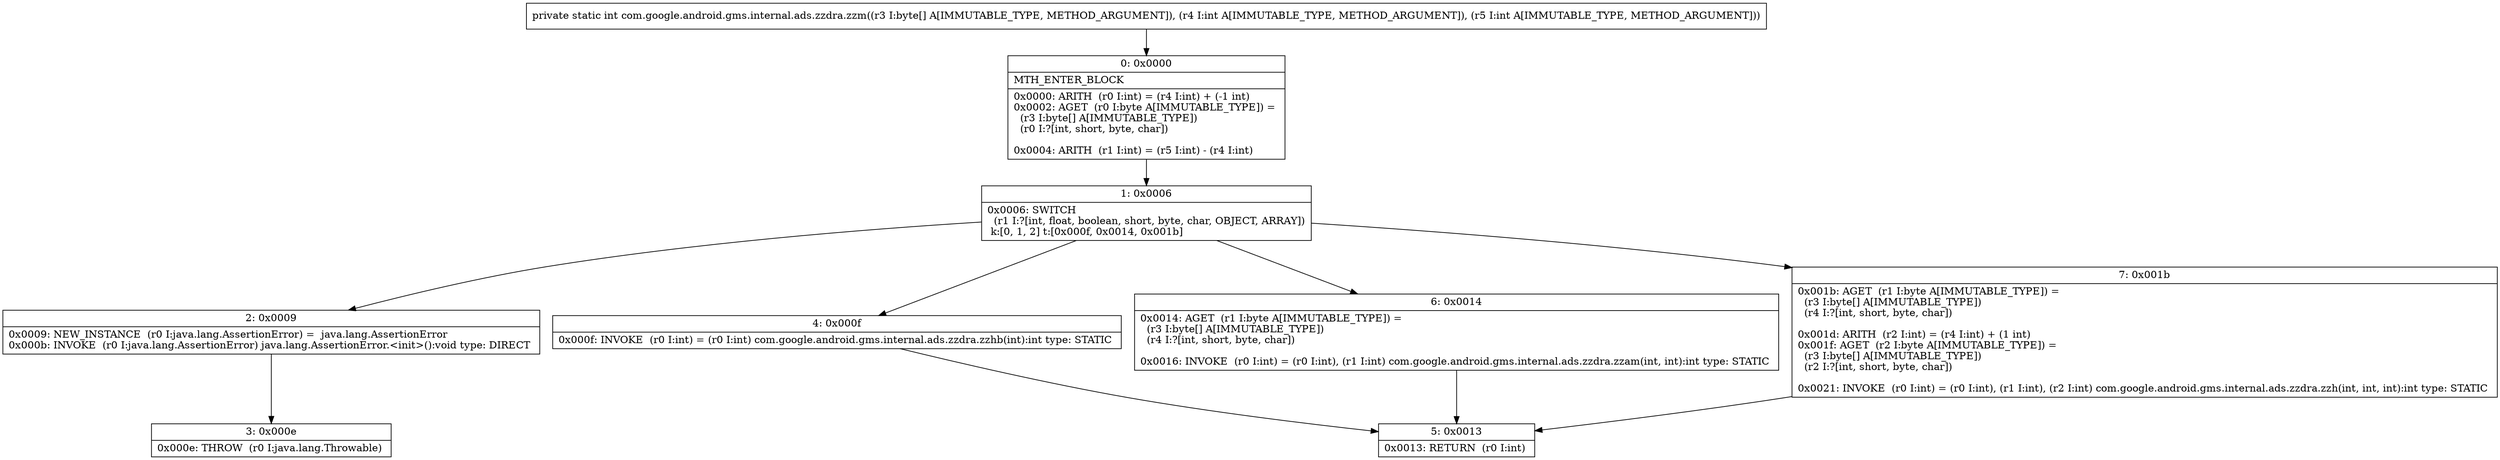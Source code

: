 digraph "CFG forcom.google.android.gms.internal.ads.zzdra.zzm([BII)I" {
Node_0 [shape=record,label="{0\:\ 0x0000|MTH_ENTER_BLOCK\l|0x0000: ARITH  (r0 I:int) = (r4 I:int) + (\-1 int) \l0x0002: AGET  (r0 I:byte A[IMMUTABLE_TYPE]) = \l  (r3 I:byte[] A[IMMUTABLE_TYPE])\l  (r0 I:?[int, short, byte, char])\l \l0x0004: ARITH  (r1 I:int) = (r5 I:int) \- (r4 I:int) \l}"];
Node_1 [shape=record,label="{1\:\ 0x0006|0x0006: SWITCH  \l  (r1 I:?[int, float, boolean, short, byte, char, OBJECT, ARRAY])\l k:[0, 1, 2] t:[0x000f, 0x0014, 0x001b] \l}"];
Node_2 [shape=record,label="{2\:\ 0x0009|0x0009: NEW_INSTANCE  (r0 I:java.lang.AssertionError) =  java.lang.AssertionError \l0x000b: INVOKE  (r0 I:java.lang.AssertionError) java.lang.AssertionError.\<init\>():void type: DIRECT \l}"];
Node_3 [shape=record,label="{3\:\ 0x000e|0x000e: THROW  (r0 I:java.lang.Throwable) \l}"];
Node_4 [shape=record,label="{4\:\ 0x000f|0x000f: INVOKE  (r0 I:int) = (r0 I:int) com.google.android.gms.internal.ads.zzdra.zzhb(int):int type: STATIC \l}"];
Node_5 [shape=record,label="{5\:\ 0x0013|0x0013: RETURN  (r0 I:int) \l}"];
Node_6 [shape=record,label="{6\:\ 0x0014|0x0014: AGET  (r1 I:byte A[IMMUTABLE_TYPE]) = \l  (r3 I:byte[] A[IMMUTABLE_TYPE])\l  (r4 I:?[int, short, byte, char])\l \l0x0016: INVOKE  (r0 I:int) = (r0 I:int), (r1 I:int) com.google.android.gms.internal.ads.zzdra.zzam(int, int):int type: STATIC \l}"];
Node_7 [shape=record,label="{7\:\ 0x001b|0x001b: AGET  (r1 I:byte A[IMMUTABLE_TYPE]) = \l  (r3 I:byte[] A[IMMUTABLE_TYPE])\l  (r4 I:?[int, short, byte, char])\l \l0x001d: ARITH  (r2 I:int) = (r4 I:int) + (1 int) \l0x001f: AGET  (r2 I:byte A[IMMUTABLE_TYPE]) = \l  (r3 I:byte[] A[IMMUTABLE_TYPE])\l  (r2 I:?[int, short, byte, char])\l \l0x0021: INVOKE  (r0 I:int) = (r0 I:int), (r1 I:int), (r2 I:int) com.google.android.gms.internal.ads.zzdra.zzh(int, int, int):int type: STATIC \l}"];
MethodNode[shape=record,label="{private static int com.google.android.gms.internal.ads.zzdra.zzm((r3 I:byte[] A[IMMUTABLE_TYPE, METHOD_ARGUMENT]), (r4 I:int A[IMMUTABLE_TYPE, METHOD_ARGUMENT]), (r5 I:int A[IMMUTABLE_TYPE, METHOD_ARGUMENT])) }"];
MethodNode -> Node_0;
Node_0 -> Node_1;
Node_1 -> Node_2;
Node_1 -> Node_4;
Node_1 -> Node_6;
Node_1 -> Node_7;
Node_2 -> Node_3;
Node_4 -> Node_5;
Node_6 -> Node_5;
Node_7 -> Node_5;
}

